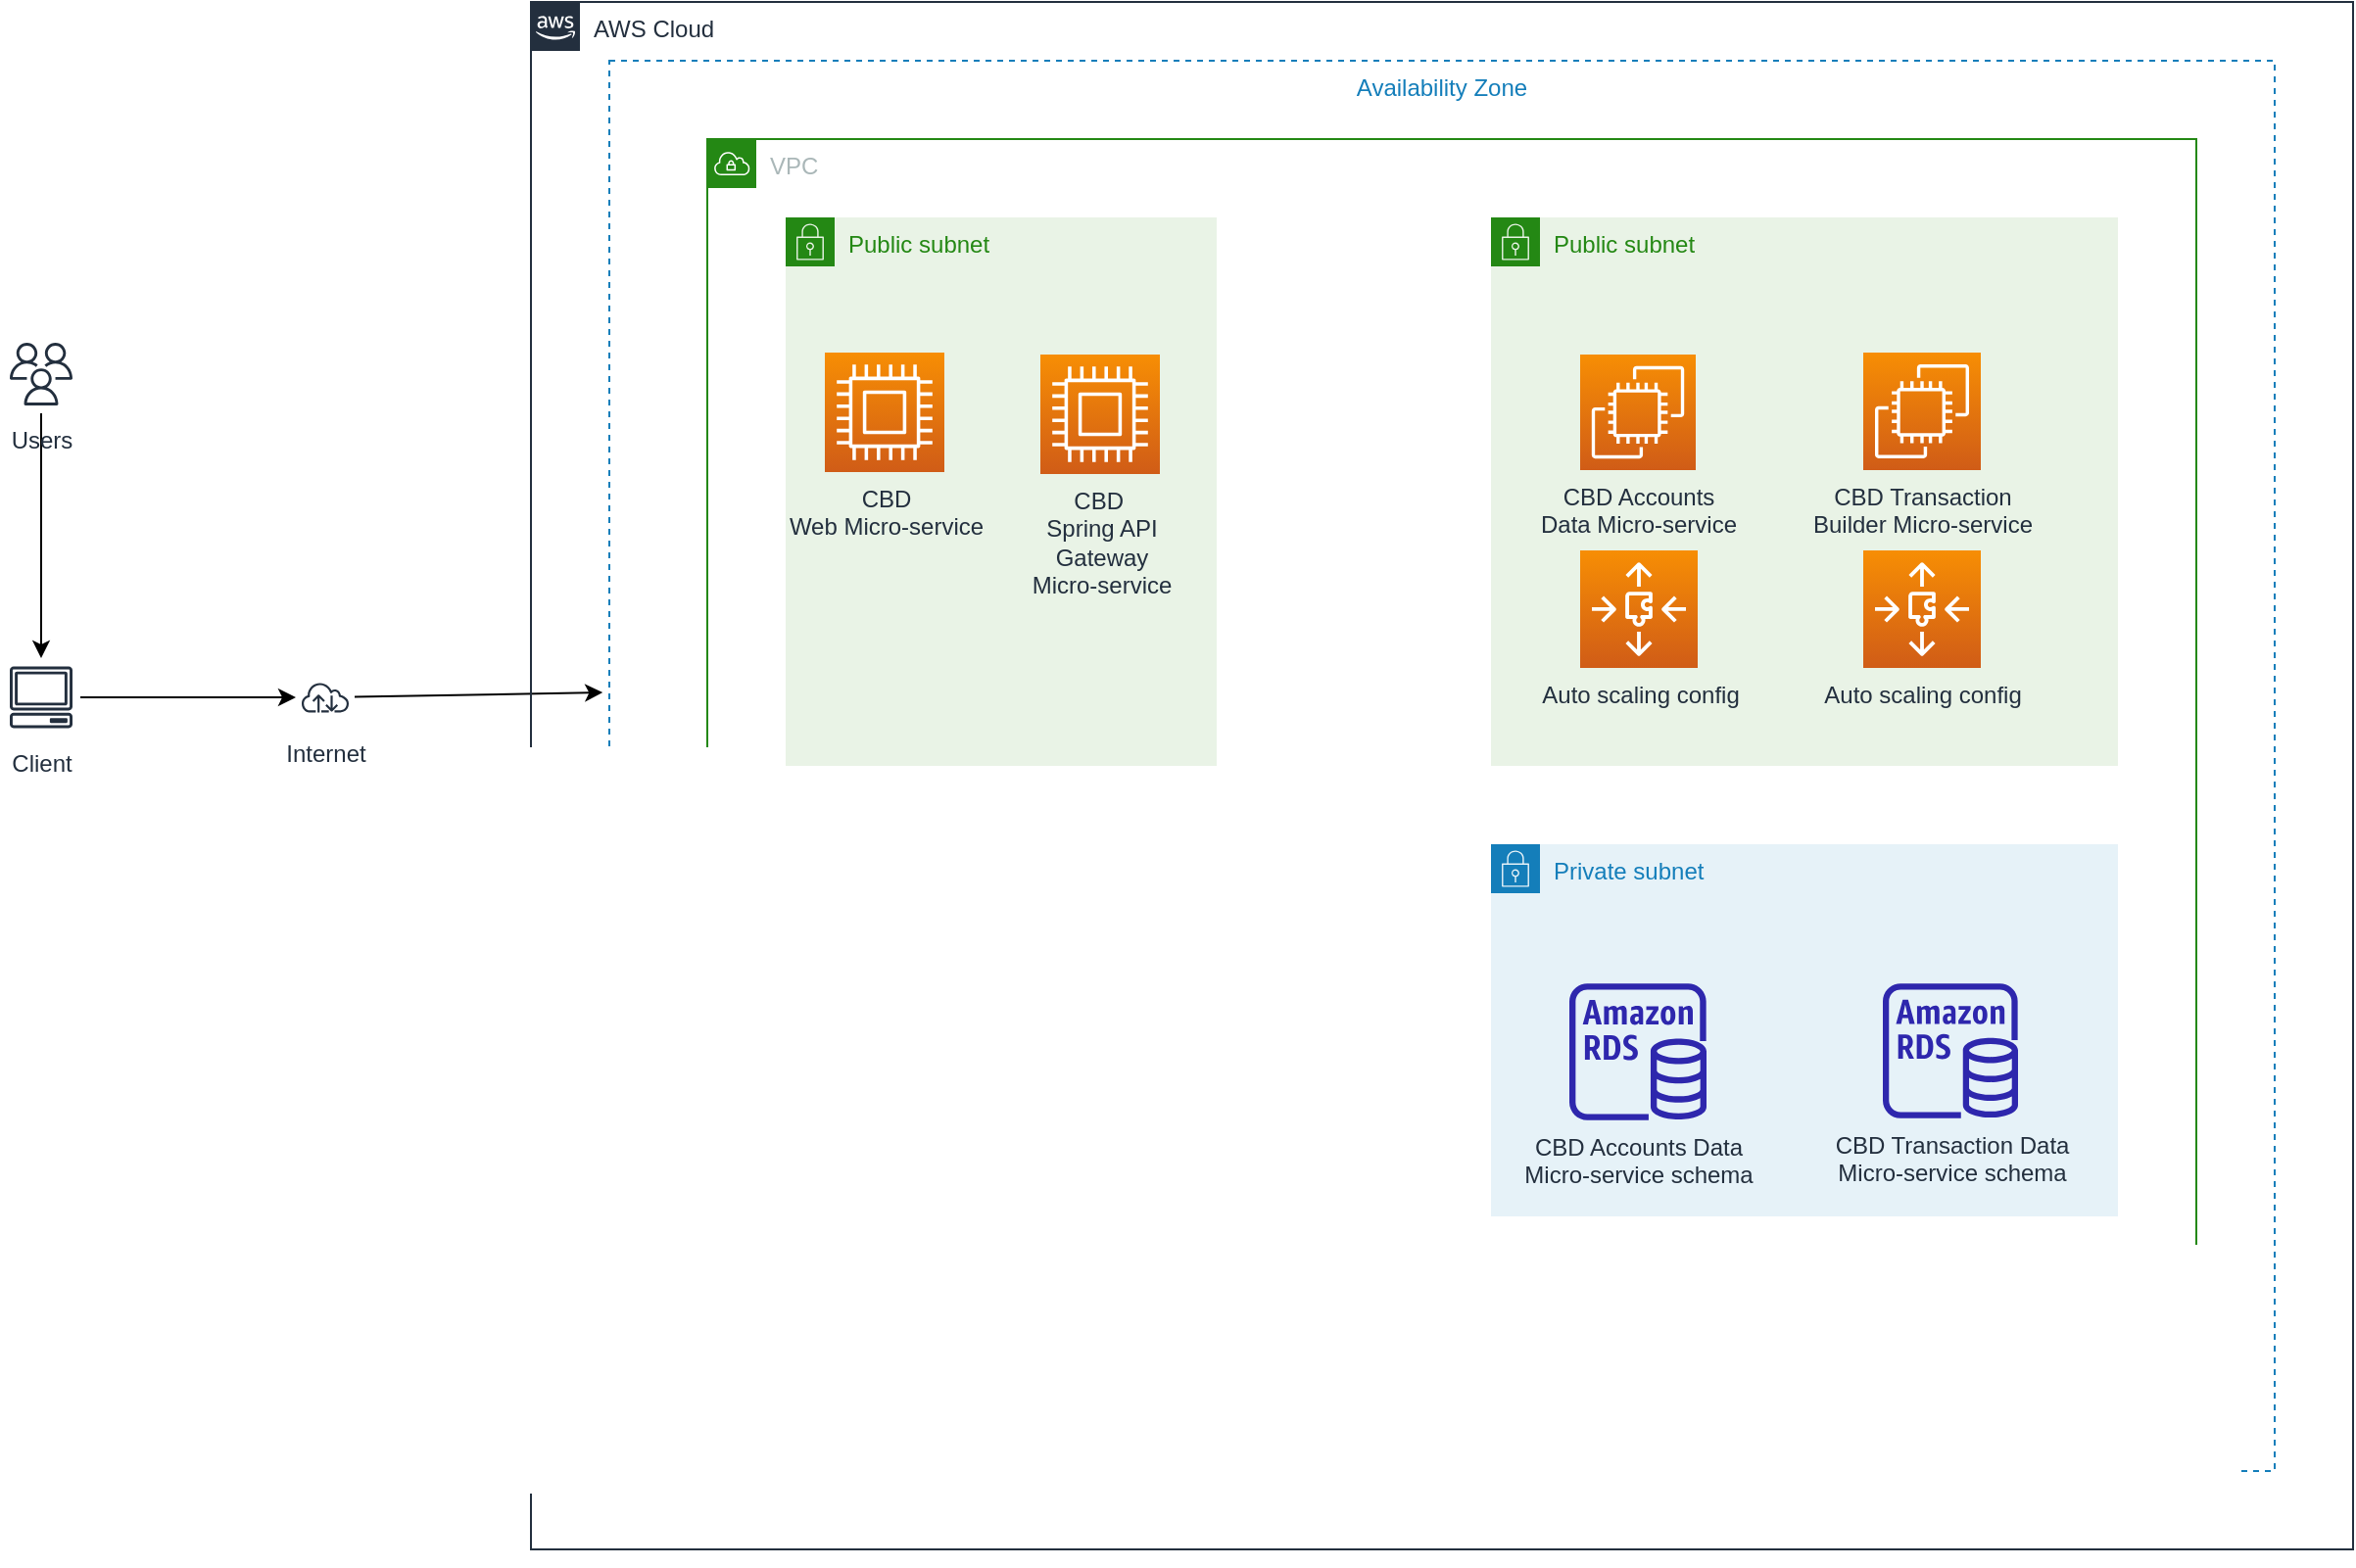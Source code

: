 <mxfile version="17.2.4" type="github">
  <diagram id="lqDCfY8JLliIqrTZlRHs" name="Page-1">
    <mxGraphModel dx="5980" dy="2065" grid="1" gridSize="10" guides="1" tooltips="1" connect="1" arrows="1" fold="1" page="1" pageScale="1" pageWidth="850" pageHeight="1100" math="0" shadow="0">
      <root>
        <mxCell id="0" />
        <mxCell id="1" parent="0" />
        <mxCell id="9gxxKJdabZnBjA5zQmQj-32" style="edgeStyle=orthogonalEdgeStyle;rounded=0;orthogonalLoop=1;jettySize=auto;html=1;" edge="1" parent="1" source="9gxxKJdabZnBjA5zQmQj-2" target="9gxxKJdabZnBjA5zQmQj-4">
          <mxGeometry relative="1" as="geometry" />
        </mxCell>
        <mxCell id="9gxxKJdabZnBjA5zQmQj-2" value="Client" style="sketch=0;outlineConnect=0;fontColor=#232F3E;gradientColor=none;strokeColor=#232F3E;fillColor=#ffffff;dashed=0;verticalLabelPosition=bottom;verticalAlign=top;align=center;html=1;fontSize=12;fontStyle=0;aspect=fixed;shape=mxgraph.aws4.resourceIcon;resIcon=mxgraph.aws4.client;" vertex="1" parent="1">
          <mxGeometry x="-3880" y="-415" width="40" height="40" as="geometry" />
        </mxCell>
        <mxCell id="9gxxKJdabZnBjA5zQmQj-33" value="" style="edgeStyle=none;rounded=0;orthogonalLoop=1;jettySize=auto;html=1;entryX=-0.004;entryY=0.448;entryDx=0;entryDy=0;entryPerimeter=0;" edge="1" parent="1" source="9gxxKJdabZnBjA5zQmQj-4" target="9gxxKJdabZnBjA5zQmQj-9">
          <mxGeometry relative="1" as="geometry">
            <mxPoint x="-3700" y="-465" as="targetPoint" />
          </mxGeometry>
        </mxCell>
        <mxCell id="9gxxKJdabZnBjA5zQmQj-4" value="Internet" style="sketch=0;outlineConnect=0;fontColor=#232F3E;gradientColor=none;strokeColor=#232F3E;fillColor=#ffffff;dashed=0;verticalLabelPosition=bottom;verticalAlign=top;align=center;html=1;fontSize=12;fontStyle=0;aspect=fixed;shape=mxgraph.aws4.resourceIcon;resIcon=mxgraph.aws4.internet;" vertex="1" parent="1">
          <mxGeometry x="-3730" y="-410" width="30" height="30" as="geometry" />
        </mxCell>
        <mxCell id="9gxxKJdabZnBjA5zQmQj-29" value="" style="edgeStyle=orthogonalEdgeStyle;rounded=0;orthogonalLoop=1;jettySize=auto;html=1;" edge="1" parent="1" source="9gxxKJdabZnBjA5zQmQj-6" target="9gxxKJdabZnBjA5zQmQj-2">
          <mxGeometry relative="1" as="geometry" />
        </mxCell>
        <mxCell id="9gxxKJdabZnBjA5zQmQj-6" value="Users" style="sketch=0;outlineConnect=0;fontColor=#232F3E;gradientColor=none;strokeColor=#232F3E;fillColor=#ffffff;dashed=0;verticalLabelPosition=bottom;verticalAlign=top;align=center;html=1;fontSize=12;fontStyle=0;aspect=fixed;shape=mxgraph.aws4.resourceIcon;resIcon=mxgraph.aws4.users;" vertex="1" parent="1">
          <mxGeometry x="-3880" y="-580" width="40" height="40" as="geometry" />
        </mxCell>
        <mxCell id="9gxxKJdabZnBjA5zQmQj-8" value="AWS Cloud" style="points=[[0,0],[0.25,0],[0.5,0],[0.75,0],[1,0],[1,0.25],[1,0.5],[1,0.75],[1,1],[0.75,1],[0.5,1],[0.25,1],[0,1],[0,0.75],[0,0.5],[0,0.25]];outlineConnect=0;gradientColor=none;html=1;whiteSpace=wrap;fontSize=12;fontStyle=0;container=1;pointerEvents=0;collapsible=0;recursiveResize=0;shape=mxgraph.aws4.group;grIcon=mxgraph.aws4.group_aws_cloud_alt;strokeColor=#232F3E;fillColor=none;verticalAlign=top;align=left;spacingLeft=30;fontColor=#232F3E;dashed=0;" vertex="1" parent="1">
          <mxGeometry x="-3610" y="-750" width="930" height="790" as="geometry" />
        </mxCell>
        <mxCell id="9gxxKJdabZnBjA5zQmQj-10" value="Public subnet" style="points=[[0,0],[0.25,0],[0.5,0],[0.75,0],[1,0],[1,0.25],[1,0.5],[1,0.75],[1,1],[0.75,1],[0.5,1],[0.25,1],[0,1],[0,0.75],[0,0.5],[0,0.25]];outlineConnect=0;gradientColor=none;html=1;whiteSpace=wrap;fontSize=12;fontStyle=0;container=1;pointerEvents=0;collapsible=0;recursiveResize=0;shape=mxgraph.aws4.group;grIcon=mxgraph.aws4.group_security_group;grStroke=0;strokeColor=#248814;fillColor=#E9F3E6;verticalAlign=top;align=left;spacingLeft=30;fontColor=#248814;dashed=0;" vertex="1" parent="9gxxKJdabZnBjA5zQmQj-8">
          <mxGeometry x="490" y="110" width="320" height="280" as="geometry" />
        </mxCell>
        <mxCell id="9gxxKJdabZnBjA5zQmQj-11" value="VPC" style="points=[[0,0],[0.25,0],[0.5,0],[0.75,0],[1,0],[1,0.25],[1,0.5],[1,0.75],[1,1],[0.75,1],[0.5,1],[0.25,1],[0,1],[0,0.75],[0,0.5],[0,0.25]];outlineConnect=0;gradientColor=none;html=1;whiteSpace=wrap;fontSize=12;fontStyle=0;container=1;pointerEvents=0;collapsible=0;recursiveResize=0;shape=mxgraph.aws4.group;grIcon=mxgraph.aws4.group_vpc;strokeColor=#248814;fillColor=none;verticalAlign=top;align=left;spacingLeft=30;fontColor=#AAB7B8;dashed=0;" vertex="1" parent="9gxxKJdabZnBjA5zQmQj-8">
          <mxGeometry x="90" y="70" width="760" height="610" as="geometry" />
        </mxCell>
        <mxCell id="9gxxKJdabZnBjA5zQmQj-9" value="Availability Zone" style="fillColor=none;strokeColor=#147EBA;dashed=1;verticalAlign=top;fontStyle=0;fontColor=#147EBA;" vertex="1" parent="9gxxKJdabZnBjA5zQmQj-11">
          <mxGeometry x="-50" y="-40" width="850" height="720" as="geometry" />
        </mxCell>
        <mxCell id="9gxxKJdabZnBjA5zQmQj-13" value="Private subnet" style="points=[[0,0],[0.25,0],[0.5,0],[0.75,0],[1,0],[1,0.25],[1,0.5],[1,0.75],[1,1],[0.75,1],[0.5,1],[0.25,1],[0,1],[0,0.75],[0,0.5],[0,0.25]];outlineConnect=0;gradientColor=none;html=1;whiteSpace=wrap;fontSize=12;fontStyle=0;container=1;pointerEvents=0;collapsible=0;recursiveResize=0;shape=mxgraph.aws4.group;grIcon=mxgraph.aws4.group_security_group;grStroke=0;strokeColor=#147EBA;fillColor=#E6F2F8;verticalAlign=top;align=left;spacingLeft=30;fontColor=#147EBA;dashed=0;" vertex="1" parent="9gxxKJdabZnBjA5zQmQj-11">
          <mxGeometry x="400" y="360" width="320" height="190" as="geometry" />
        </mxCell>
        <mxCell id="9gxxKJdabZnBjA5zQmQj-14" value="CBD Accounts&lt;br&gt;Data Micro-service" style="sketch=0;points=[[0,0,0],[0.25,0,0],[0.5,0,0],[0.75,0,0],[1,0,0],[0,1,0],[0.25,1,0],[0.5,1,0],[0.75,1,0],[1,1,0],[0,0.25,0],[0,0.5,0],[0,0.75,0],[1,0.25,0],[1,0.5,0],[1,0.75,0]];outlineConnect=0;fontColor=#232F3E;gradientColor=#F78E04;gradientDirection=north;fillColor=#D05C17;strokeColor=#ffffff;dashed=0;verticalLabelPosition=bottom;verticalAlign=top;align=center;html=1;fontSize=12;fontStyle=0;aspect=fixed;shape=mxgraph.aws4.resourceIcon;resIcon=mxgraph.aws4.ec2;" vertex="1" parent="9gxxKJdabZnBjA5zQmQj-11">
          <mxGeometry x="445.5" y="110" width="59" height="59" as="geometry" />
        </mxCell>
        <mxCell id="9gxxKJdabZnBjA5zQmQj-16" value="CBD Accounts Data&lt;br&gt;Micro-service schema" style="sketch=0;outlineConnect=0;fontColor=#232F3E;gradientColor=none;fillColor=#2E27AD;strokeColor=none;dashed=0;verticalLabelPosition=bottom;verticalAlign=top;align=center;html=1;fontSize=12;fontStyle=0;aspect=fixed;pointerEvents=1;shape=mxgraph.aws4.rds_instance;" vertex="1" parent="9gxxKJdabZnBjA5zQmQj-11">
          <mxGeometry x="440" y="431" width="70" height="70" as="geometry" />
        </mxCell>
        <mxCell id="9gxxKJdabZnBjA5zQmQj-17" value="CBD Transaction Data&lt;br&gt;Micro-service schema" style="sketch=0;outlineConnect=0;fontColor=#232F3E;gradientColor=none;fillColor=#2E27AD;strokeColor=none;dashed=0;verticalLabelPosition=bottom;verticalAlign=top;align=center;html=1;fontSize=12;fontStyle=0;aspect=fixed;pointerEvents=1;shape=mxgraph.aws4.rds_instance;" vertex="1" parent="9gxxKJdabZnBjA5zQmQj-11">
          <mxGeometry x="600" y="431" width="69" height="69" as="geometry" />
        </mxCell>
        <mxCell id="9gxxKJdabZnBjA5zQmQj-19" value="Auto scaling config" style="sketch=0;points=[[0,0,0],[0.25,0,0],[0.5,0,0],[0.75,0,0],[1,0,0],[0,1,0],[0.25,1,0],[0.5,1,0],[0.75,1,0],[1,1,0],[0,0.25,0],[0,0.5,0],[0,0.75,0],[1,0.25,0],[1,0.5,0],[1,0.75,0]];outlineConnect=0;fontColor=#232F3E;gradientColor=#F78E04;gradientDirection=north;fillColor=#D05C17;strokeColor=#ffffff;dashed=0;verticalLabelPosition=bottom;verticalAlign=top;align=center;html=1;fontSize=12;fontStyle=0;aspect=fixed;shape=mxgraph.aws4.resourceIcon;resIcon=mxgraph.aws4.auto_scaling3;" vertex="1" parent="9gxxKJdabZnBjA5zQmQj-11">
          <mxGeometry x="445.5" y="210" width="60" height="60" as="geometry" />
        </mxCell>
        <mxCell id="9gxxKJdabZnBjA5zQmQj-20" value="CBD Transaction&lt;br&gt;Builder Micro-service" style="sketch=0;points=[[0,0,0],[0.25,0,0],[0.5,0,0],[0.75,0,0],[1,0,0],[0,1,0],[0.25,1,0],[0.5,1,0],[0.75,1,0],[1,1,0],[0,0.25,0],[0,0.5,0],[0,0.75,0],[1,0.25,0],[1,0.5,0],[1,0.75,0]];outlineConnect=0;fontColor=#232F3E;gradientColor=#F78E04;gradientDirection=north;fillColor=#D05C17;strokeColor=#ffffff;dashed=0;verticalLabelPosition=bottom;verticalAlign=top;align=center;html=1;fontSize=12;fontStyle=0;aspect=fixed;shape=mxgraph.aws4.resourceIcon;resIcon=mxgraph.aws4.ec2;" vertex="1" parent="9gxxKJdabZnBjA5zQmQj-11">
          <mxGeometry x="590" y="109" width="60" height="60" as="geometry" />
        </mxCell>
        <mxCell id="9gxxKJdabZnBjA5zQmQj-21" value="Auto scaling config" style="sketch=0;points=[[0,0,0],[0.25,0,0],[0.5,0,0],[0.75,0,0],[1,0,0],[0,1,0],[0.25,1,0],[0.5,1,0],[0.75,1,0],[1,1,0],[0,0.25,0],[0,0.5,0],[0,0.75,0],[1,0.25,0],[1,0.5,0],[1,0.75,0]];outlineConnect=0;fontColor=#232F3E;gradientColor=#F78E04;gradientDirection=north;fillColor=#D05C17;strokeColor=#ffffff;dashed=0;verticalLabelPosition=bottom;verticalAlign=top;align=center;html=1;fontSize=12;fontStyle=0;aspect=fixed;shape=mxgraph.aws4.resourceIcon;resIcon=mxgraph.aws4.auto_scaling3;" vertex="1" parent="9gxxKJdabZnBjA5zQmQj-11">
          <mxGeometry x="590" y="210" width="60" height="60" as="geometry" />
        </mxCell>
        <mxCell id="9gxxKJdabZnBjA5zQmQj-24" value="Public subnet" style="points=[[0,0],[0.25,0],[0.5,0],[0.75,0],[1,0],[1,0.25],[1,0.5],[1,0.75],[1,1],[0.75,1],[0.5,1],[0.25,1],[0,1],[0,0.75],[0,0.5],[0,0.25]];outlineConnect=0;gradientColor=none;html=1;whiteSpace=wrap;fontSize=12;fontStyle=0;container=1;pointerEvents=0;collapsible=0;recursiveResize=0;shape=mxgraph.aws4.group;grIcon=mxgraph.aws4.group_security_group;grStroke=0;strokeColor=#248814;fillColor=#E9F3E6;verticalAlign=top;align=left;spacingLeft=30;fontColor=#248814;dashed=0;" vertex="1" parent="9gxxKJdabZnBjA5zQmQj-11">
          <mxGeometry x="40" y="40" width="220" height="280" as="geometry" />
        </mxCell>
        <mxCell id="9gxxKJdabZnBjA5zQmQj-26" value="CBD&lt;br&gt;Web Micro-service" style="sketch=0;points=[[0,0,0],[0.25,0,0],[0.5,0,0],[0.75,0,0],[1,0,0],[0,1,0],[0.25,1,0],[0.5,1,0],[0.75,1,0],[1,1,0],[0,0.25,0],[0,0.5,0],[0,0.75,0],[1,0.25,0],[1,0.5,0],[1,0.75,0]];outlineConnect=0;fontColor=#232F3E;gradientColor=#F78E04;gradientDirection=north;fillColor=#D05C17;strokeColor=#ffffff;dashed=0;verticalLabelPosition=bottom;verticalAlign=top;align=center;html=1;fontSize=12;fontStyle=0;aspect=fixed;shape=mxgraph.aws4.resourceIcon;resIcon=mxgraph.aws4.compute;" vertex="1" parent="9gxxKJdabZnBjA5zQmQj-24">
          <mxGeometry x="20" y="69" width="61" height="61" as="geometry" />
        </mxCell>
        <mxCell id="9gxxKJdabZnBjA5zQmQj-27" value="CBD&amp;nbsp;&lt;br&gt;Spring API&lt;br&gt;Gateway&lt;br&gt;Micro-service" style="sketch=0;points=[[0,0,0],[0.25,0,0],[0.5,0,0],[0.75,0,0],[1,0,0],[0,1,0],[0.25,1,0],[0.5,1,0],[0.75,1,0],[1,1,0],[0,0.25,0],[0,0.5,0],[0,0.75,0],[1,0.25,0],[1,0.5,0],[1,0.75,0]];outlineConnect=0;fontColor=#232F3E;gradientColor=#F78E04;gradientDirection=north;fillColor=#D05C17;strokeColor=#ffffff;dashed=0;verticalLabelPosition=bottom;verticalAlign=top;align=center;html=1;fontSize=12;fontStyle=0;aspect=fixed;shape=mxgraph.aws4.resourceIcon;resIcon=mxgraph.aws4.compute;" vertex="1" parent="9gxxKJdabZnBjA5zQmQj-11">
          <mxGeometry x="170" y="110" width="61" height="61" as="geometry" />
        </mxCell>
        <mxCell id="9gxxKJdabZnBjA5zQmQj-35" style="edgeStyle=none;rounded=0;orthogonalLoop=1;jettySize=auto;html=1;exitX=0.5;exitY=1;exitDx=0;exitDy=0;" edge="1" parent="1" source="9gxxKJdabZnBjA5zQmQj-8" target="9gxxKJdabZnBjA5zQmQj-8">
          <mxGeometry relative="1" as="geometry" />
        </mxCell>
      </root>
    </mxGraphModel>
  </diagram>
</mxfile>
